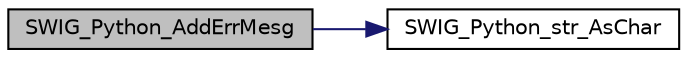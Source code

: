 digraph "SWIG_Python_AddErrMesg"
{
 // LATEX_PDF_SIZE
  edge [fontname="Helvetica",fontsize="10",labelfontname="Helvetica",labelfontsize="10"];
  node [fontname="Helvetica",fontsize="10",shape=record];
  rankdir="LR";
  Node1 [label="SWIG_Python_AddErrMesg",height=0.2,width=0.4,color="black", fillcolor="grey75", style="filled", fontcolor="black",tooltip=" "];
  Node1 -> Node2 [color="midnightblue",fontsize="10",style="solid",fontname="Helvetica"];
  Node2 [label="SWIG_Python_str_AsChar",height=0.2,width=0.4,color="black", fillcolor="white", style="filled",URL="$de/d48/swig__runtime_8h.html#a490869adce66bc12597e3c1ac23fab48",tooltip=" "];
}
